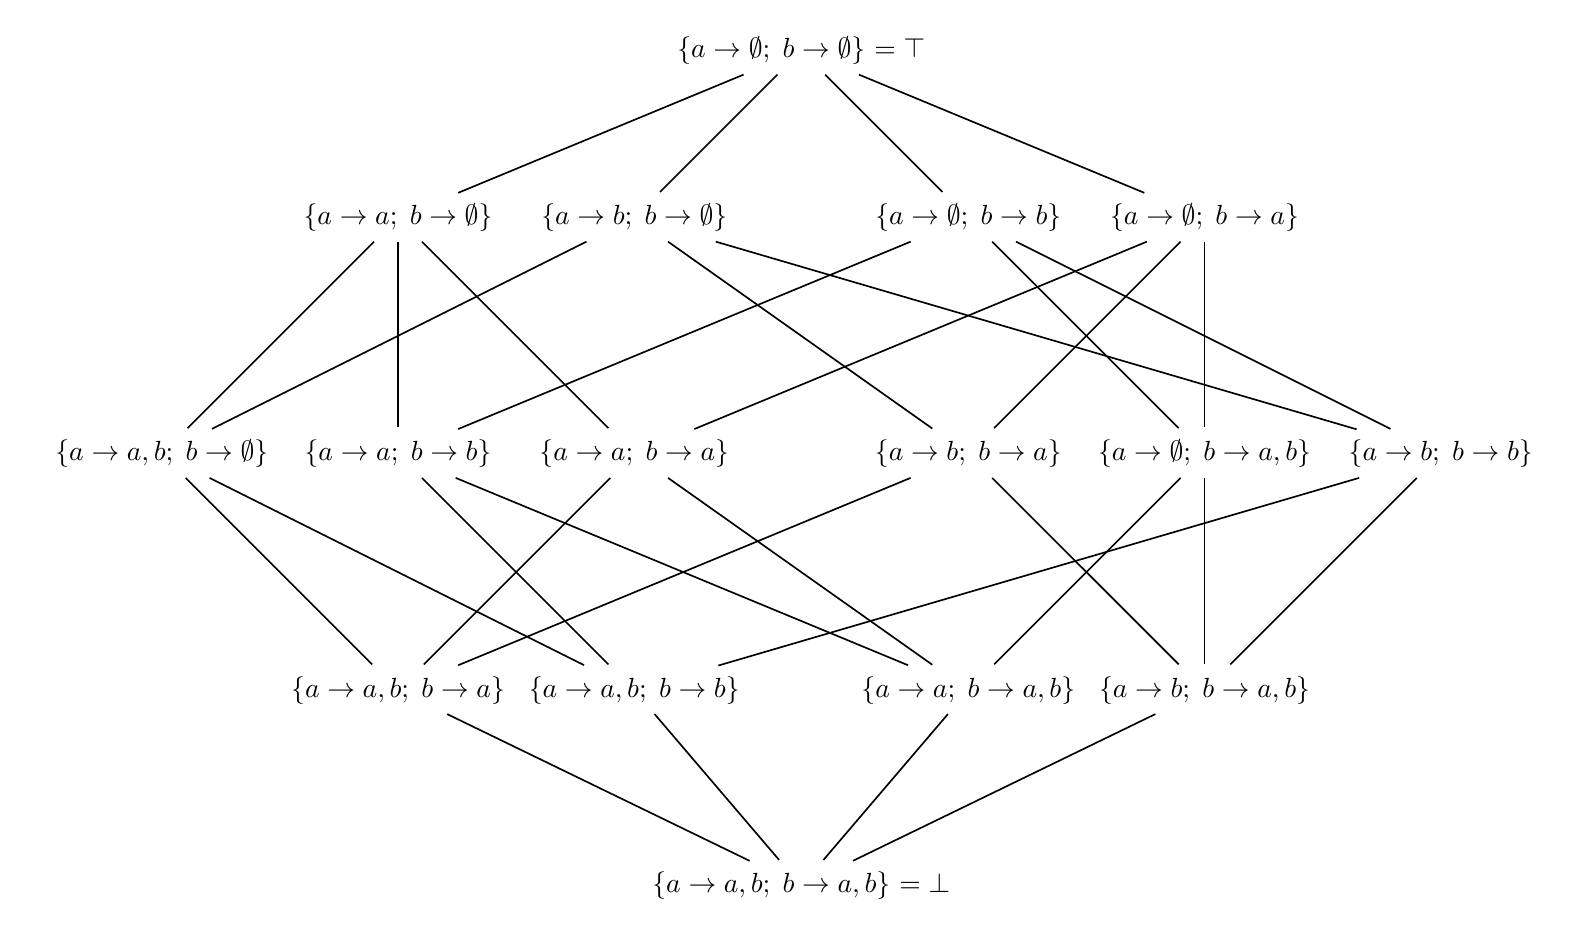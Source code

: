 \newcommand{\es}{\emptyset}
\newcommand{\pol}[2]{$\{ a \rightarrow #1; \; b \rightarrow #2 \}$}
\begin{tikzpicture}[-,>=stealth',shorten >=1pt,auto,node distance=3cm, semithick]
	% TOP
	\node (ao-bo) {\pol{\es}{\es} $ = \top$};

	% 1 READER
	\node (ab-bo) [below left of=ao-bo] {\pol{b}{\es}};
	\node (aa-bo) [left of=ab-bo] {\pol{a}{\es}};
	\node (ao-bb) [below right of=ao-bo] {\pol{\es}{b}};
	\node (ao-ba) [right of=ao-bb] {\pol{\es}{a}};

	% 2 READERS
	\node (aa-ba) [below of=ab-bo] {\pol{a}{a}};
	\node (aa-bb) [left of=aa-ba] {\pol{a}{b}};
	\node (aab-bo) [left of=aa-bb] {\pol{a, b}{\es}};
	\node (ab-ba) [below of=ao-bb] {\pol{b}{a}};
	\node (ao-bab) [right of=ab-ba] {\pol{\es}{a, b}};
	\node (ab-bb) [right of=ao-bab] {\pol{b}{b}};

	% 3 READERS
	\node (aab-ba) [below of=aa-bb] {\pol{a, b}{a}};
	\node (aab-bb) [below of=aa-ba] {\pol{a, b}{b}};
	\node (aa-bab) [below of=ab-ba] {\pol{a}{a, b}};
	\node (ab-bab) [below of=ao-bab] {\pol{b}{a, b}};
	
	% BOTTOM
	\node (aab-bab) [below=10cm of ao-bo] {\pol{a, b}{a, b} $= \bot $};

	% TOP - 1 READER
	\path 	(ao-bo) edge (aa-bo)
				(ao-bo) edge (ab-bo)
				(ao-bo) edge (ao-bb)
				(ao-bo) edge (ao-ba)
	;

	% 1 READER - 2 READERS
	\path	(aa-bo) edge (aab-bo)
				(aa-bo) edge (aa-bb)
				(aa-bo) edge (aa-ba)
				(ab-bo) edge (aab-bo)
				(ab-bo) edge (ab-bb)
				(ab-bo) edge (ab-ba)
				(ao-bb) edge (ao-bab)
				(ao-bb) edge (aa-bb)
				(ao-bb) edge (ab-bb)
				(ao-ba) edge (ao-bab)
				(ao-ba) edge (aa-ba)
				(ao-ba) edge (ab-ba)
	;

	% 2 READERS - 3 READERS
	\path	(aab-bo) edge (aab-ba)
				(aab-bo) edge (aab-bb)
				(aa-bb) edge (aab-bb)
				(aa-bb) edge (aa-bab)
				(aa-ba) edge (aab-ba)
				(aa-ba) edge (aa-bab)
				(ao-bab) edge (aa-bab)
				(ao-bab) edge (ab-bab)
				(ab-bb) edge (aab-bb)
				(ab-bb) edge (ab-bab)
				(ab-ba) edge (aab-ba)
				(ab-ba) edge (ab-bab)
	;

	% BOTTOM - 3 READERS
	\path 	(aa-bab) edge (aab-bab)
				(ab-bab) edge (aab-bab)
				(aab-ba) edge (aab-bab)
				(aab-bb) edge (aab-bab)
	;
	
\end{tikzpicture}
